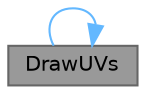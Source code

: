 digraph "DrawUVs"
{
 // INTERACTIVE_SVG=YES
 // LATEX_PDF_SIZE
  bgcolor="transparent";
  edge [fontname=Helvetica,fontsize=10,labelfontname=Helvetica,labelfontsize=10];
  node [fontname=Helvetica,fontsize=10,shape=box,height=0.2,width=0.4];
  rankdir="LR";
  Node1 [id="Node000001",label="DrawUVs",height=0.2,width=0.4,color="gray40", fillcolor="grey60", style="filled", fontcolor="black",tooltip="Draws the UV layout of the supplied asset (either StaticMeshRenderData OR SkeletalMeshRenderData,..."];
  Node1 -> Node1 [id="edge1_Node000001_Node000001",color="steelblue1",style="solid",tooltip=" "];
}

